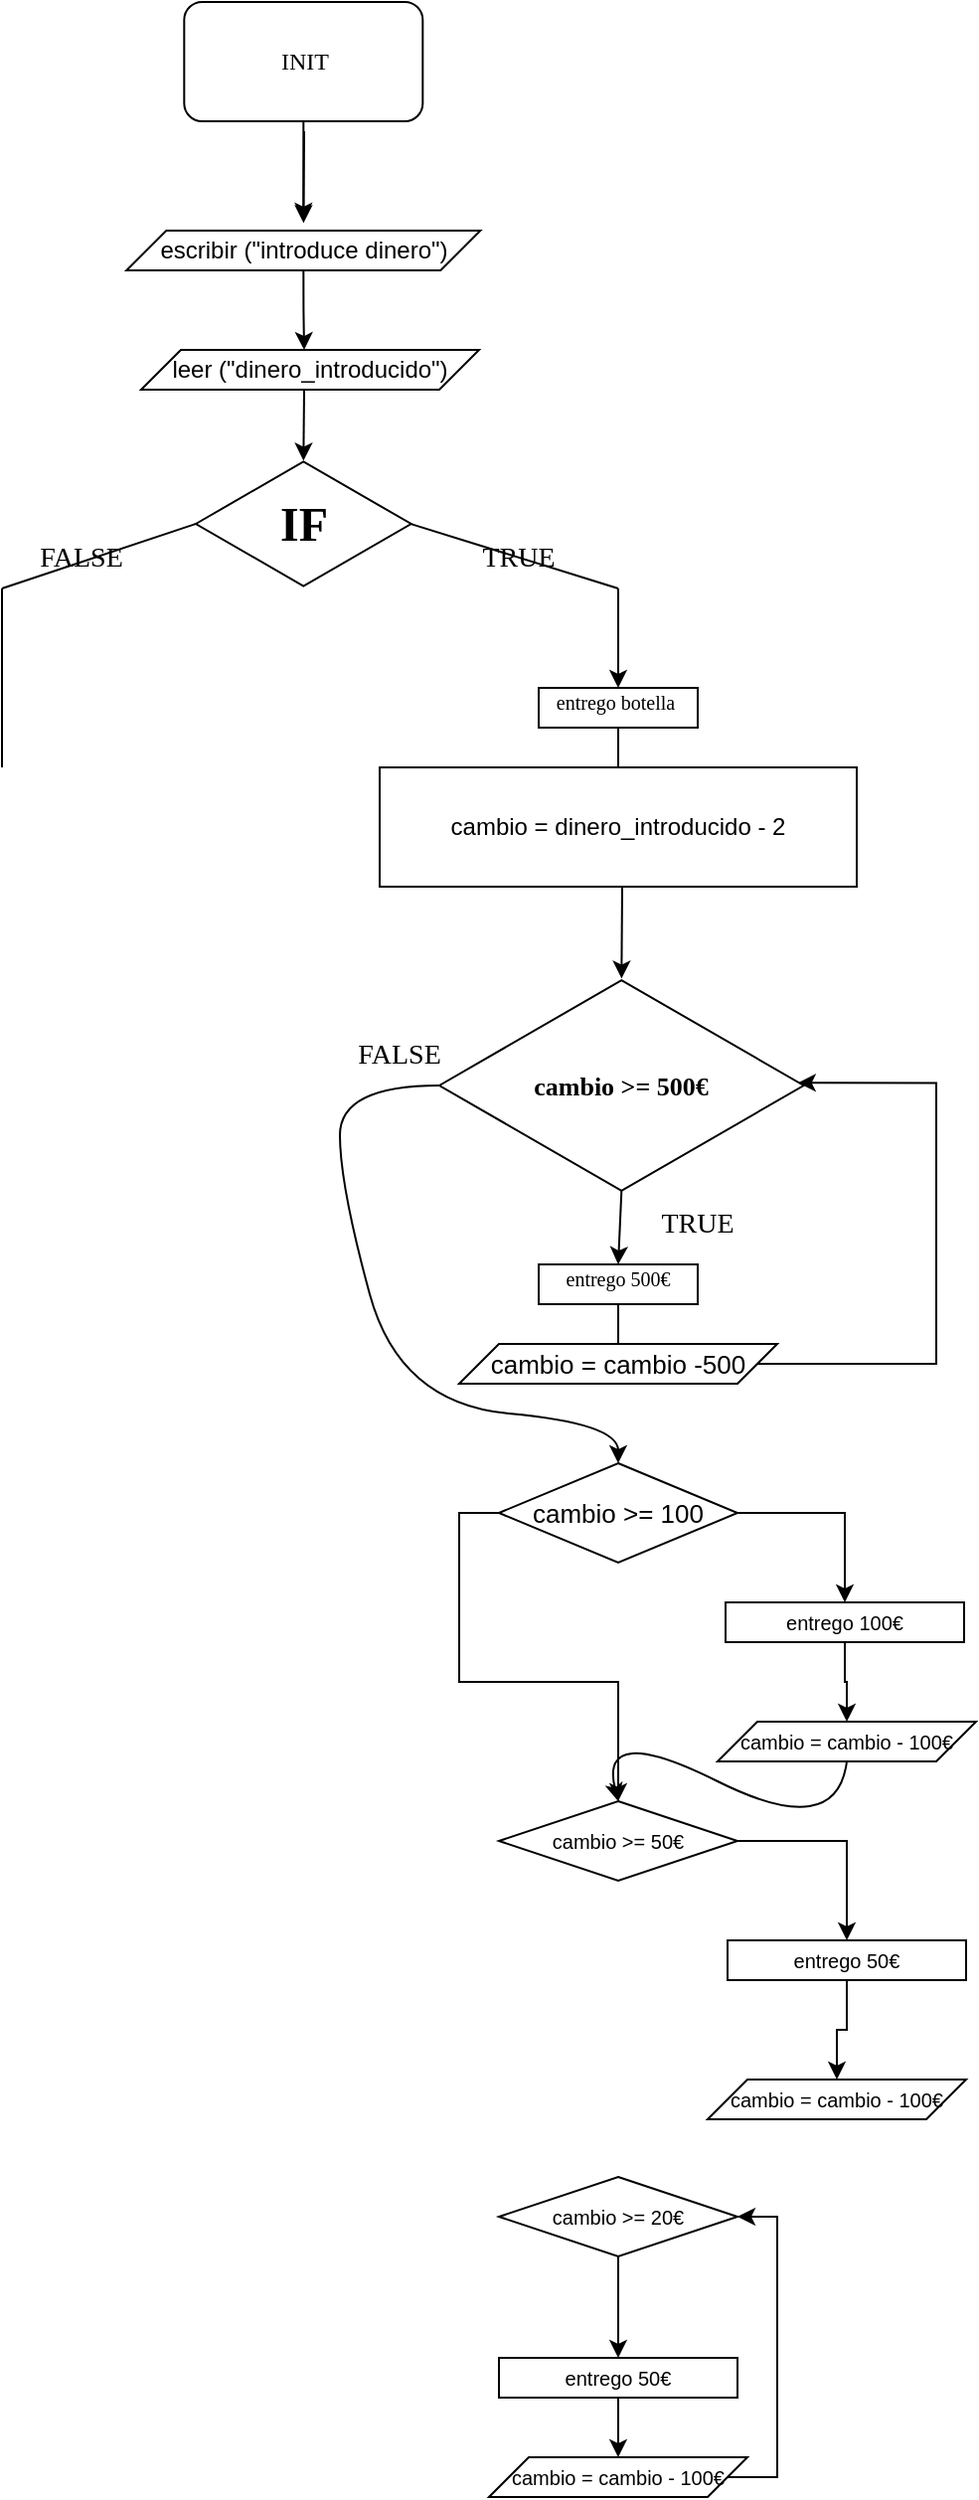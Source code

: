 <mxfile version="20.3.3" type="github">
  <diagram id="o6WNAX1b9HJJHdQuT0hi" name="Página-1">
    <mxGraphModel dx="952" dy="439" grid="1" gridSize="10" guides="1" tooltips="1" connect="1" arrows="1" fold="1" page="1" pageScale="1" pageWidth="827" pageHeight="1169" math="0" shadow="0">
      <root>
        <mxCell id="0" />
        <mxCell id="1" parent="0" />
        <mxCell id="IVE4Xu68-3kAGaMcvnML-36" value="" style="endArrow=classic;html=1;rounded=0;fontFamily=Comic Sans MS;fontSize=14;entryX=0.5;entryY=0.011;entryDx=0;entryDy=0;entryPerimeter=0;" parent="1" edge="1">
          <mxGeometry width="50" height="50" relative="1" as="geometry">
            <mxPoint x="202" y="140" as="sourcePoint" />
            <mxPoint x="201.665" y="186.21" as="targetPoint" />
          </mxGeometry>
        </mxCell>
        <mxCell id="IVE4Xu68-3kAGaMcvnML-25" value="" style="rounded=1;whiteSpace=wrap;html=1;strokeWidth=1;fontFamily=Comic Sans MS;fontStyle=1;labelBackgroundColor=#B266FF;gradientColor=none;" parent="1" vertex="1">
          <mxGeometry x="141.66" y="75" width="120" height="60" as="geometry" />
        </mxCell>
        <mxCell id="IVE4Xu68-3kAGaMcvnML-26" value="INIT" style="text;html=1;resizable=0;autosize=1;align=center;verticalAlign=middle;points=[];fillColor=none;strokeColor=none;rounded=0;labelBackgroundColor=none;strokeWidth=1;fontFamily=Comic Sans MS;" parent="1" vertex="1">
          <mxGeometry x="176.66" y="90" width="50" height="30" as="geometry" />
        </mxCell>
        <mxCell id="IVE4Xu68-3kAGaMcvnML-27" value="" style="endArrow=classic;html=1;rounded=0;fontFamily=Comic Sans MS;exitX=0.5;exitY=1;exitDx=0;exitDy=0;" parent="1" source="IVE4Xu68-3kAGaMcvnML-25" edge="1">
          <mxGeometry width="50" height="50" relative="1" as="geometry">
            <mxPoint x="131.66" y="155" as="sourcePoint" />
            <mxPoint x="201.66" y="185" as="targetPoint" />
          </mxGeometry>
        </mxCell>
        <mxCell id="mDKdihSyMUJzPT5FfRHo-2" style="edgeStyle=orthogonalEdgeStyle;rounded=0;orthogonalLoop=1;jettySize=auto;html=1;exitX=0.5;exitY=1;exitDx=0;exitDy=0;" edge="1" parent="1" source="mDKdihSyMUJzPT5FfRHo-1">
          <mxGeometry relative="1" as="geometry">
            <mxPoint x="202" y="250" as="targetPoint" />
          </mxGeometry>
        </mxCell>
        <mxCell id="mDKdihSyMUJzPT5FfRHo-1" value="escribir (&quot;introduce dinero&quot;)" style="shape=parallelogram;perimeter=parallelogramPerimeter;whiteSpace=wrap;html=1;fixedSize=1;" vertex="1" parent="1">
          <mxGeometry x="112.66" y="190" width="178" height="20" as="geometry" />
        </mxCell>
        <mxCell id="mDKdihSyMUJzPT5FfRHo-3" value="leer (&quot;dinero_introducido&quot;)" style="shape=parallelogram;perimeter=parallelogramPerimeter;whiteSpace=wrap;html=1;fixedSize=1;" vertex="1" parent="1">
          <mxGeometry x="120" y="250" width="170" height="20" as="geometry" />
        </mxCell>
        <mxCell id="mDKdihSyMUJzPT5FfRHo-4" value="&lt;h4 style=&quot;font-size: 24px;&quot;&gt;IF&lt;/h4&gt;" style="html=1;whiteSpace=wrap;aspect=fixed;shape=isoRectangle;labelBackgroundColor=none;strokeColor=default;strokeWidth=1;fontFamily=Comic Sans MS;gradientColor=none;" vertex="1" parent="1">
          <mxGeometry x="147.5" y="305" width="108.33" height="65" as="geometry" />
        </mxCell>
        <mxCell id="mDKdihSyMUJzPT5FfRHo-5" value="" style="endArrow=none;html=1;rounded=0;fontFamily=Comic Sans MS;fontSize=24;entryX=0.002;entryY=0.499;entryDx=0;entryDy=0;entryPerimeter=0;" edge="1" target="mDKdihSyMUJzPT5FfRHo-4" parent="1">
          <mxGeometry width="50" height="50" relative="1" as="geometry">
            <mxPoint x="50" y="370" as="sourcePoint" />
            <mxPoint x="110" y="375.0" as="targetPoint" />
          </mxGeometry>
        </mxCell>
        <mxCell id="mDKdihSyMUJzPT5FfRHo-6" value="" style="endArrow=none;html=1;rounded=0;fontFamily=Comic Sans MS;fontSize=24;" edge="1" parent="1">
          <mxGeometry width="50" height="50" relative="1" as="geometry">
            <mxPoint x="50" y="460" as="sourcePoint" />
            <mxPoint x="50" y="370" as="targetPoint" />
          </mxGeometry>
        </mxCell>
        <mxCell id="mDKdihSyMUJzPT5FfRHo-8" value="" style="endArrow=none;html=1;rounded=0;fontFamily=Comic Sans MS;fontSize=24;" edge="1" parent="1">
          <mxGeometry width="50" height="50" relative="1" as="geometry">
            <mxPoint x="360" y="440" as="sourcePoint" />
            <mxPoint x="360" y="460" as="targetPoint" />
          </mxGeometry>
        </mxCell>
        <mxCell id="mDKdihSyMUJzPT5FfRHo-9" value="&lt;font size=&quot;1&quot;&gt;entrego botella&amp;nbsp;&lt;/font&gt;" style="rounded=0;whiteSpace=wrap;html=1;labelBackgroundColor=none;strokeColor=default;strokeWidth=1;fontFamily=Comic Sans MS;fontSize=24;gradientColor=none;verticalAlign=bottom;align=center;" vertex="1" parent="1">
          <mxGeometry x="320" y="420.0" width="80" height="20" as="geometry" />
        </mxCell>
        <mxCell id="mDKdihSyMUJzPT5FfRHo-10" value="" style="endArrow=classic;html=1;rounded=0;fontFamily=Comic Sans MS;fontSize=14;entryX=0.5;entryY=0;entryDx=0;entryDy=0;" edge="1" target="mDKdihSyMUJzPT5FfRHo-9" parent="1">
          <mxGeometry width="50" height="50" relative="1" as="geometry">
            <mxPoint x="360" y="370" as="sourcePoint" />
            <mxPoint x="350" y="450.0" as="targetPoint" />
          </mxGeometry>
        </mxCell>
        <mxCell id="mDKdihSyMUJzPT5FfRHo-11" value="" style="endArrow=none;html=1;rounded=0;fontFamily=Comic Sans MS;fontSize=14;exitX=0.999;exitY=0.501;exitDx=0;exitDy=0;exitPerimeter=0;" edge="1" source="mDKdihSyMUJzPT5FfRHo-4" parent="1">
          <mxGeometry width="50" height="50" relative="1" as="geometry">
            <mxPoint x="300" y="500.0" as="sourcePoint" />
            <mxPoint x="360" y="370" as="targetPoint" />
          </mxGeometry>
        </mxCell>
        <mxCell id="mDKdihSyMUJzPT5FfRHo-12" value="" style="endArrow=classic;html=1;rounded=0;fontFamily=Comic Sans MS;fontSize=14;entryX=0.5;entryY=0.011;entryDx=0;entryDy=0;entryPerimeter=0;" edge="1" target="mDKdihSyMUJzPT5FfRHo-4" parent="1">
          <mxGeometry width="50" height="50" relative="1" as="geometry">
            <mxPoint x="202" y="270" as="sourcePoint" />
            <mxPoint x="190" y="440.0" as="targetPoint" />
          </mxGeometry>
        </mxCell>
        <mxCell id="mDKdihSyMUJzPT5FfRHo-14" value="FALSE" style="text;html=1;strokeColor=none;fillColor=none;align=center;verticalAlign=middle;whiteSpace=wrap;rounded=0;labelBackgroundColor=none;strokeWidth=1;fontFamily=Comic Sans MS;fontSize=14;" vertex="1" parent="1">
          <mxGeometry x="60" y="340.0" width="60" height="30" as="geometry" />
        </mxCell>
        <mxCell id="mDKdihSyMUJzPT5FfRHo-15" value="TRUE" style="text;html=1;strokeColor=none;fillColor=none;align=center;verticalAlign=middle;whiteSpace=wrap;rounded=0;labelBackgroundColor=none;strokeWidth=1;fontFamily=Comic Sans MS;fontSize=14;" vertex="1" parent="1">
          <mxGeometry x="280" y="340.0" width="60" height="30" as="geometry" />
        </mxCell>
        <mxCell id="mDKdihSyMUJzPT5FfRHo-16" value="cambio = dinero_introducido - 2" style="rounded=0;whiteSpace=wrap;html=1;" vertex="1" parent="1">
          <mxGeometry x="240" y="460" width="240" height="60" as="geometry" />
        </mxCell>
        <mxCell id="mDKdihSyMUJzPT5FfRHo-18" value="&lt;h4 style=&quot;font-size: 13px;&quot;&gt;cambio &amp;gt;= 500€&lt;/h4&gt;" style="html=1;whiteSpace=wrap;aspect=fixed;shape=isoRectangle;labelBackgroundColor=none;strokeColor=default;strokeWidth=1;fontFamily=Comic Sans MS;gradientColor=none;" vertex="1" parent="1">
          <mxGeometry x="270" y="565.0" width="183.33" height="110" as="geometry" />
        </mxCell>
        <mxCell id="mDKdihSyMUJzPT5FfRHo-22" value="" style="endArrow=none;html=1;rounded=0;fontFamily=Comic Sans MS;fontSize=24;" edge="1" parent="1">
          <mxGeometry width="50" height="50" relative="1" as="geometry">
            <mxPoint x="360" y="730" as="sourcePoint" />
            <mxPoint x="360" y="750" as="targetPoint" />
          </mxGeometry>
        </mxCell>
        <mxCell id="mDKdihSyMUJzPT5FfRHo-23" value="&lt;font size=&quot;1&quot;&gt;entrego 500€&lt;/font&gt;" style="rounded=0;whiteSpace=wrap;html=1;labelBackgroundColor=none;strokeColor=default;strokeWidth=1;fontFamily=Comic Sans MS;fontSize=24;gradientColor=none;verticalAlign=bottom;align=center;" vertex="1" parent="1">
          <mxGeometry x="320" y="710.0" width="80" height="20" as="geometry" />
        </mxCell>
        <mxCell id="mDKdihSyMUJzPT5FfRHo-26" value="" style="endArrow=classic;html=1;rounded=0;fontFamily=Comic Sans MS;fontSize=14;entryX=0.5;entryY=0.011;entryDx=0;entryDy=0;entryPerimeter=0;" edge="1" target="mDKdihSyMUJzPT5FfRHo-18" parent="1">
          <mxGeometry width="50" height="50" relative="1" as="geometry">
            <mxPoint x="362" y="520" as="sourcePoint" />
            <mxPoint x="350" y="690.0" as="targetPoint" />
          </mxGeometry>
        </mxCell>
        <mxCell id="mDKdihSyMUJzPT5FfRHo-28" value="FALSE" style="text;html=1;strokeColor=none;fillColor=none;align=center;verticalAlign=middle;whiteSpace=wrap;rounded=0;labelBackgroundColor=none;strokeWidth=1;fontFamily=Comic Sans MS;fontSize=14;" vertex="1" parent="1">
          <mxGeometry x="220" y="590.0" width="60" height="30" as="geometry" />
        </mxCell>
        <mxCell id="mDKdihSyMUJzPT5FfRHo-29" value="TRUE" style="text;html=1;strokeColor=none;fillColor=none;align=center;verticalAlign=middle;whiteSpace=wrap;rounded=0;labelBackgroundColor=none;strokeWidth=1;fontFamily=Comic Sans MS;fontSize=14;" vertex="1" parent="1">
          <mxGeometry x="370" y="675.0" width="60" height="30" as="geometry" />
        </mxCell>
        <mxCell id="mDKdihSyMUJzPT5FfRHo-30" value="" style="endArrow=classic;html=1;rounded=0;fontSize=13;exitX=0.5;exitY=0.979;exitDx=0;exitDy=0;exitPerimeter=0;entryX=0.5;entryY=0;entryDx=0;entryDy=0;" edge="1" parent="1" source="mDKdihSyMUJzPT5FfRHo-18" target="mDKdihSyMUJzPT5FfRHo-23">
          <mxGeometry width="50" height="50" relative="1" as="geometry">
            <mxPoint x="230" y="710" as="sourcePoint" />
            <mxPoint x="280" y="660" as="targetPoint" />
          </mxGeometry>
        </mxCell>
        <mxCell id="mDKdihSyMUJzPT5FfRHo-32" style="edgeStyle=orthogonalEdgeStyle;rounded=0;orthogonalLoop=1;jettySize=auto;html=1;exitX=1;exitY=0.5;exitDx=0;exitDy=0;entryX=0.984;entryY=0.488;entryDx=0;entryDy=0;entryPerimeter=0;fontSize=13;" edge="1" parent="1" source="mDKdihSyMUJzPT5FfRHo-31" target="mDKdihSyMUJzPT5FfRHo-18">
          <mxGeometry relative="1" as="geometry">
            <Array as="points">
              <mxPoint x="520" y="760" />
              <mxPoint x="520" y="619" />
            </Array>
          </mxGeometry>
        </mxCell>
        <mxCell id="mDKdihSyMUJzPT5FfRHo-31" value="cambio = cambio -500" style="shape=parallelogram;perimeter=parallelogramPerimeter;whiteSpace=wrap;html=1;fixedSize=1;fontSize=13;" vertex="1" parent="1">
          <mxGeometry x="280" y="750" width="160" height="20" as="geometry" />
        </mxCell>
        <mxCell id="mDKdihSyMUJzPT5FfRHo-33" value="" style="curved=1;endArrow=classic;html=1;rounded=0;fontSize=13;exitX=0;exitY=0.5;exitDx=0;exitDy=0;exitPerimeter=0;" edge="1" parent="1" source="mDKdihSyMUJzPT5FfRHo-18">
          <mxGeometry width="50" height="50" relative="1" as="geometry">
            <mxPoint x="240" y="640" as="sourcePoint" />
            <mxPoint x="360" y="810" as="targetPoint" />
            <Array as="points">
              <mxPoint x="220" y="620" />
              <mxPoint x="220" y="670" />
              <mxPoint x="250" y="780" />
              <mxPoint x="360" y="790" />
            </Array>
          </mxGeometry>
        </mxCell>
        <mxCell id="mDKdihSyMUJzPT5FfRHo-36" style="edgeStyle=orthogonalEdgeStyle;rounded=0;orthogonalLoop=1;jettySize=auto;html=1;exitX=1;exitY=0.5;exitDx=0;exitDy=0;entryX=0.5;entryY=0;entryDx=0;entryDy=0;fontSize=10;" edge="1" parent="1" source="mDKdihSyMUJzPT5FfRHo-34" target="mDKdihSyMUJzPT5FfRHo-35">
          <mxGeometry relative="1" as="geometry" />
        </mxCell>
        <mxCell id="mDKdihSyMUJzPT5FfRHo-42" style="edgeStyle=orthogonalEdgeStyle;rounded=0;orthogonalLoop=1;jettySize=auto;html=1;exitX=0;exitY=0.5;exitDx=0;exitDy=0;entryX=0.5;entryY=0;entryDx=0;entryDy=0;fontSize=10;" edge="1" parent="1" source="mDKdihSyMUJzPT5FfRHo-34" target="mDKdihSyMUJzPT5FfRHo-40">
          <mxGeometry relative="1" as="geometry" />
        </mxCell>
        <mxCell id="mDKdihSyMUJzPT5FfRHo-34" value="cambio &amp;gt;= 100" style="rhombus;whiteSpace=wrap;html=1;fontSize=13;" vertex="1" parent="1">
          <mxGeometry x="300" y="810" width="120" height="50" as="geometry" />
        </mxCell>
        <mxCell id="mDKdihSyMUJzPT5FfRHo-38" style="edgeStyle=orthogonalEdgeStyle;rounded=0;orthogonalLoop=1;jettySize=auto;html=1;exitX=0.5;exitY=1;exitDx=0;exitDy=0;entryX=0.5;entryY=0;entryDx=0;entryDy=0;fontSize=10;" edge="1" parent="1" source="mDKdihSyMUJzPT5FfRHo-35" target="mDKdihSyMUJzPT5FfRHo-37">
          <mxGeometry relative="1" as="geometry" />
        </mxCell>
        <mxCell id="mDKdihSyMUJzPT5FfRHo-35" value="entrego 100€" style="rounded=0;whiteSpace=wrap;html=1;fontSize=10;" vertex="1" parent="1">
          <mxGeometry x="414" y="880" width="120" height="20" as="geometry" />
        </mxCell>
        <mxCell id="mDKdihSyMUJzPT5FfRHo-37" value="cambio = cambio - 100€" style="shape=parallelogram;perimeter=parallelogramPerimeter;whiteSpace=wrap;html=1;fixedSize=1;fontSize=10;" vertex="1" parent="1">
          <mxGeometry x="410" y="940" width="130" height="20" as="geometry" />
        </mxCell>
        <mxCell id="mDKdihSyMUJzPT5FfRHo-45" style="edgeStyle=orthogonalEdgeStyle;rounded=0;orthogonalLoop=1;jettySize=auto;html=1;exitX=1;exitY=0.5;exitDx=0;exitDy=0;entryX=0.5;entryY=0;entryDx=0;entryDy=0;fontSize=10;" edge="1" parent="1" source="mDKdihSyMUJzPT5FfRHo-40" target="mDKdihSyMUJzPT5FfRHo-44">
          <mxGeometry relative="1" as="geometry" />
        </mxCell>
        <mxCell id="mDKdihSyMUJzPT5FfRHo-40" value="cambio &amp;gt;= 50€" style="rhombus;whiteSpace=wrap;html=1;fontSize=10;" vertex="1" parent="1">
          <mxGeometry x="300" y="980" width="120" height="40" as="geometry" />
        </mxCell>
        <mxCell id="mDKdihSyMUJzPT5FfRHo-41" value="" style="curved=1;endArrow=classic;html=1;rounded=0;fontSize=10;exitX=0.5;exitY=1;exitDx=0;exitDy=0;entryX=0.5;entryY=0;entryDx=0;entryDy=0;" edge="1" parent="1" source="mDKdihSyMUJzPT5FfRHo-37" target="mDKdihSyMUJzPT5FfRHo-40">
          <mxGeometry width="50" height="50" relative="1" as="geometry">
            <mxPoint x="490" y="1050" as="sourcePoint" />
            <mxPoint x="540" y="1000" as="targetPoint" />
            <Array as="points">
              <mxPoint x="470" y="1000" />
              <mxPoint x="350" y="940" />
            </Array>
          </mxGeometry>
        </mxCell>
        <mxCell id="mDKdihSyMUJzPT5FfRHo-47" value="" style="edgeStyle=orthogonalEdgeStyle;rounded=0;orthogonalLoop=1;jettySize=auto;html=1;fontSize=10;" edge="1" parent="1" source="mDKdihSyMUJzPT5FfRHo-44" target="mDKdihSyMUJzPT5FfRHo-46">
          <mxGeometry relative="1" as="geometry" />
        </mxCell>
        <mxCell id="mDKdihSyMUJzPT5FfRHo-44" value="entrego 50€" style="rounded=0;whiteSpace=wrap;html=1;fontSize=10;" vertex="1" parent="1">
          <mxGeometry x="415" y="1050" width="120" height="20" as="geometry" />
        </mxCell>
        <mxCell id="mDKdihSyMUJzPT5FfRHo-46" value="cambio = cambio - 100€" style="shape=parallelogram;perimeter=parallelogramPerimeter;whiteSpace=wrap;html=1;fixedSize=1;fontSize=10;" vertex="1" parent="1">
          <mxGeometry x="405" y="1120" width="130" height="20" as="geometry" />
        </mxCell>
        <mxCell id="mDKdihSyMUJzPT5FfRHo-50" value="" style="edgeStyle=orthogonalEdgeStyle;rounded=0;orthogonalLoop=1;jettySize=auto;html=1;fontSize=10;" edge="1" parent="1" source="mDKdihSyMUJzPT5FfRHo-48" target="mDKdihSyMUJzPT5FfRHo-49">
          <mxGeometry relative="1" as="geometry" />
        </mxCell>
        <mxCell id="mDKdihSyMUJzPT5FfRHo-48" value="cambio &amp;gt;= 20€" style="rhombus;whiteSpace=wrap;html=1;fontSize=10;" vertex="1" parent="1">
          <mxGeometry x="300" y="1169" width="120" height="40" as="geometry" />
        </mxCell>
        <mxCell id="mDKdihSyMUJzPT5FfRHo-53" value="" style="edgeStyle=orthogonalEdgeStyle;rounded=0;orthogonalLoop=1;jettySize=auto;html=1;fontSize=10;" edge="1" parent="1" source="mDKdihSyMUJzPT5FfRHo-49" target="mDKdihSyMUJzPT5FfRHo-52">
          <mxGeometry relative="1" as="geometry" />
        </mxCell>
        <mxCell id="mDKdihSyMUJzPT5FfRHo-49" value="entrego 50€" style="rounded=0;whiteSpace=wrap;html=1;fontSize=10;" vertex="1" parent="1">
          <mxGeometry x="300" y="1260" width="120" height="20" as="geometry" />
        </mxCell>
        <mxCell id="mDKdihSyMUJzPT5FfRHo-54" style="edgeStyle=orthogonalEdgeStyle;rounded=0;orthogonalLoop=1;jettySize=auto;html=1;exitX=1;exitY=0.5;exitDx=0;exitDy=0;entryX=1;entryY=0.5;entryDx=0;entryDy=0;fontSize=10;" edge="1" parent="1" source="mDKdihSyMUJzPT5FfRHo-52" target="mDKdihSyMUJzPT5FfRHo-48">
          <mxGeometry relative="1" as="geometry">
            <Array as="points">
              <mxPoint x="440" y="1320" />
              <mxPoint x="440" y="1189" />
            </Array>
          </mxGeometry>
        </mxCell>
        <mxCell id="mDKdihSyMUJzPT5FfRHo-52" value="cambio = cambio - 100€" style="shape=parallelogram;perimeter=parallelogramPerimeter;whiteSpace=wrap;html=1;fixedSize=1;fontSize=10;" vertex="1" parent="1">
          <mxGeometry x="295" y="1310" width="130" height="20" as="geometry" />
        </mxCell>
      </root>
    </mxGraphModel>
  </diagram>
</mxfile>
